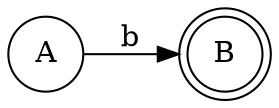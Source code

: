 digraph finite_state_machine {
	rankdir=LR size="8,5"
	node [shape=doublecircle]
	B
	node [shape=circle]
	A -> B [label=b]
}

